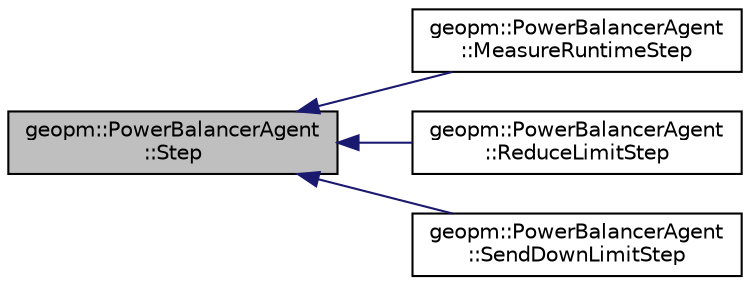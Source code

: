 digraph "geopm::PowerBalancerAgent::Step"
{
 // LATEX_PDF_SIZE
  edge [fontname="Helvetica",fontsize="10",labelfontname="Helvetica",labelfontsize="10"];
  node [fontname="Helvetica",fontsize="10",shape=record];
  rankdir="LR";
  Node1 [label="geopm::PowerBalancerAgent\l::Step",height=0.2,width=0.4,color="black", fillcolor="grey75", style="filled", fontcolor="black",tooltip=" "];
  Node1 -> Node2 [dir="back",color="midnightblue",fontsize="10",style="solid",fontname="Helvetica"];
  Node2 [label="geopm::PowerBalancerAgent\l::MeasureRuntimeStep",height=0.2,width=0.4,color="black", fillcolor="white", style="filled",URL="$classgeopm_1_1_power_balancer_agent_1_1_measure_runtime_step.html",tooltip=" "];
  Node1 -> Node3 [dir="back",color="midnightblue",fontsize="10",style="solid",fontname="Helvetica"];
  Node3 [label="geopm::PowerBalancerAgent\l::ReduceLimitStep",height=0.2,width=0.4,color="black", fillcolor="white", style="filled",URL="$classgeopm_1_1_power_balancer_agent_1_1_reduce_limit_step.html",tooltip=" "];
  Node1 -> Node4 [dir="back",color="midnightblue",fontsize="10",style="solid",fontname="Helvetica"];
  Node4 [label="geopm::PowerBalancerAgent\l::SendDownLimitStep",height=0.2,width=0.4,color="black", fillcolor="white", style="filled",URL="$classgeopm_1_1_power_balancer_agent_1_1_send_down_limit_step.html",tooltip=" "];
}
